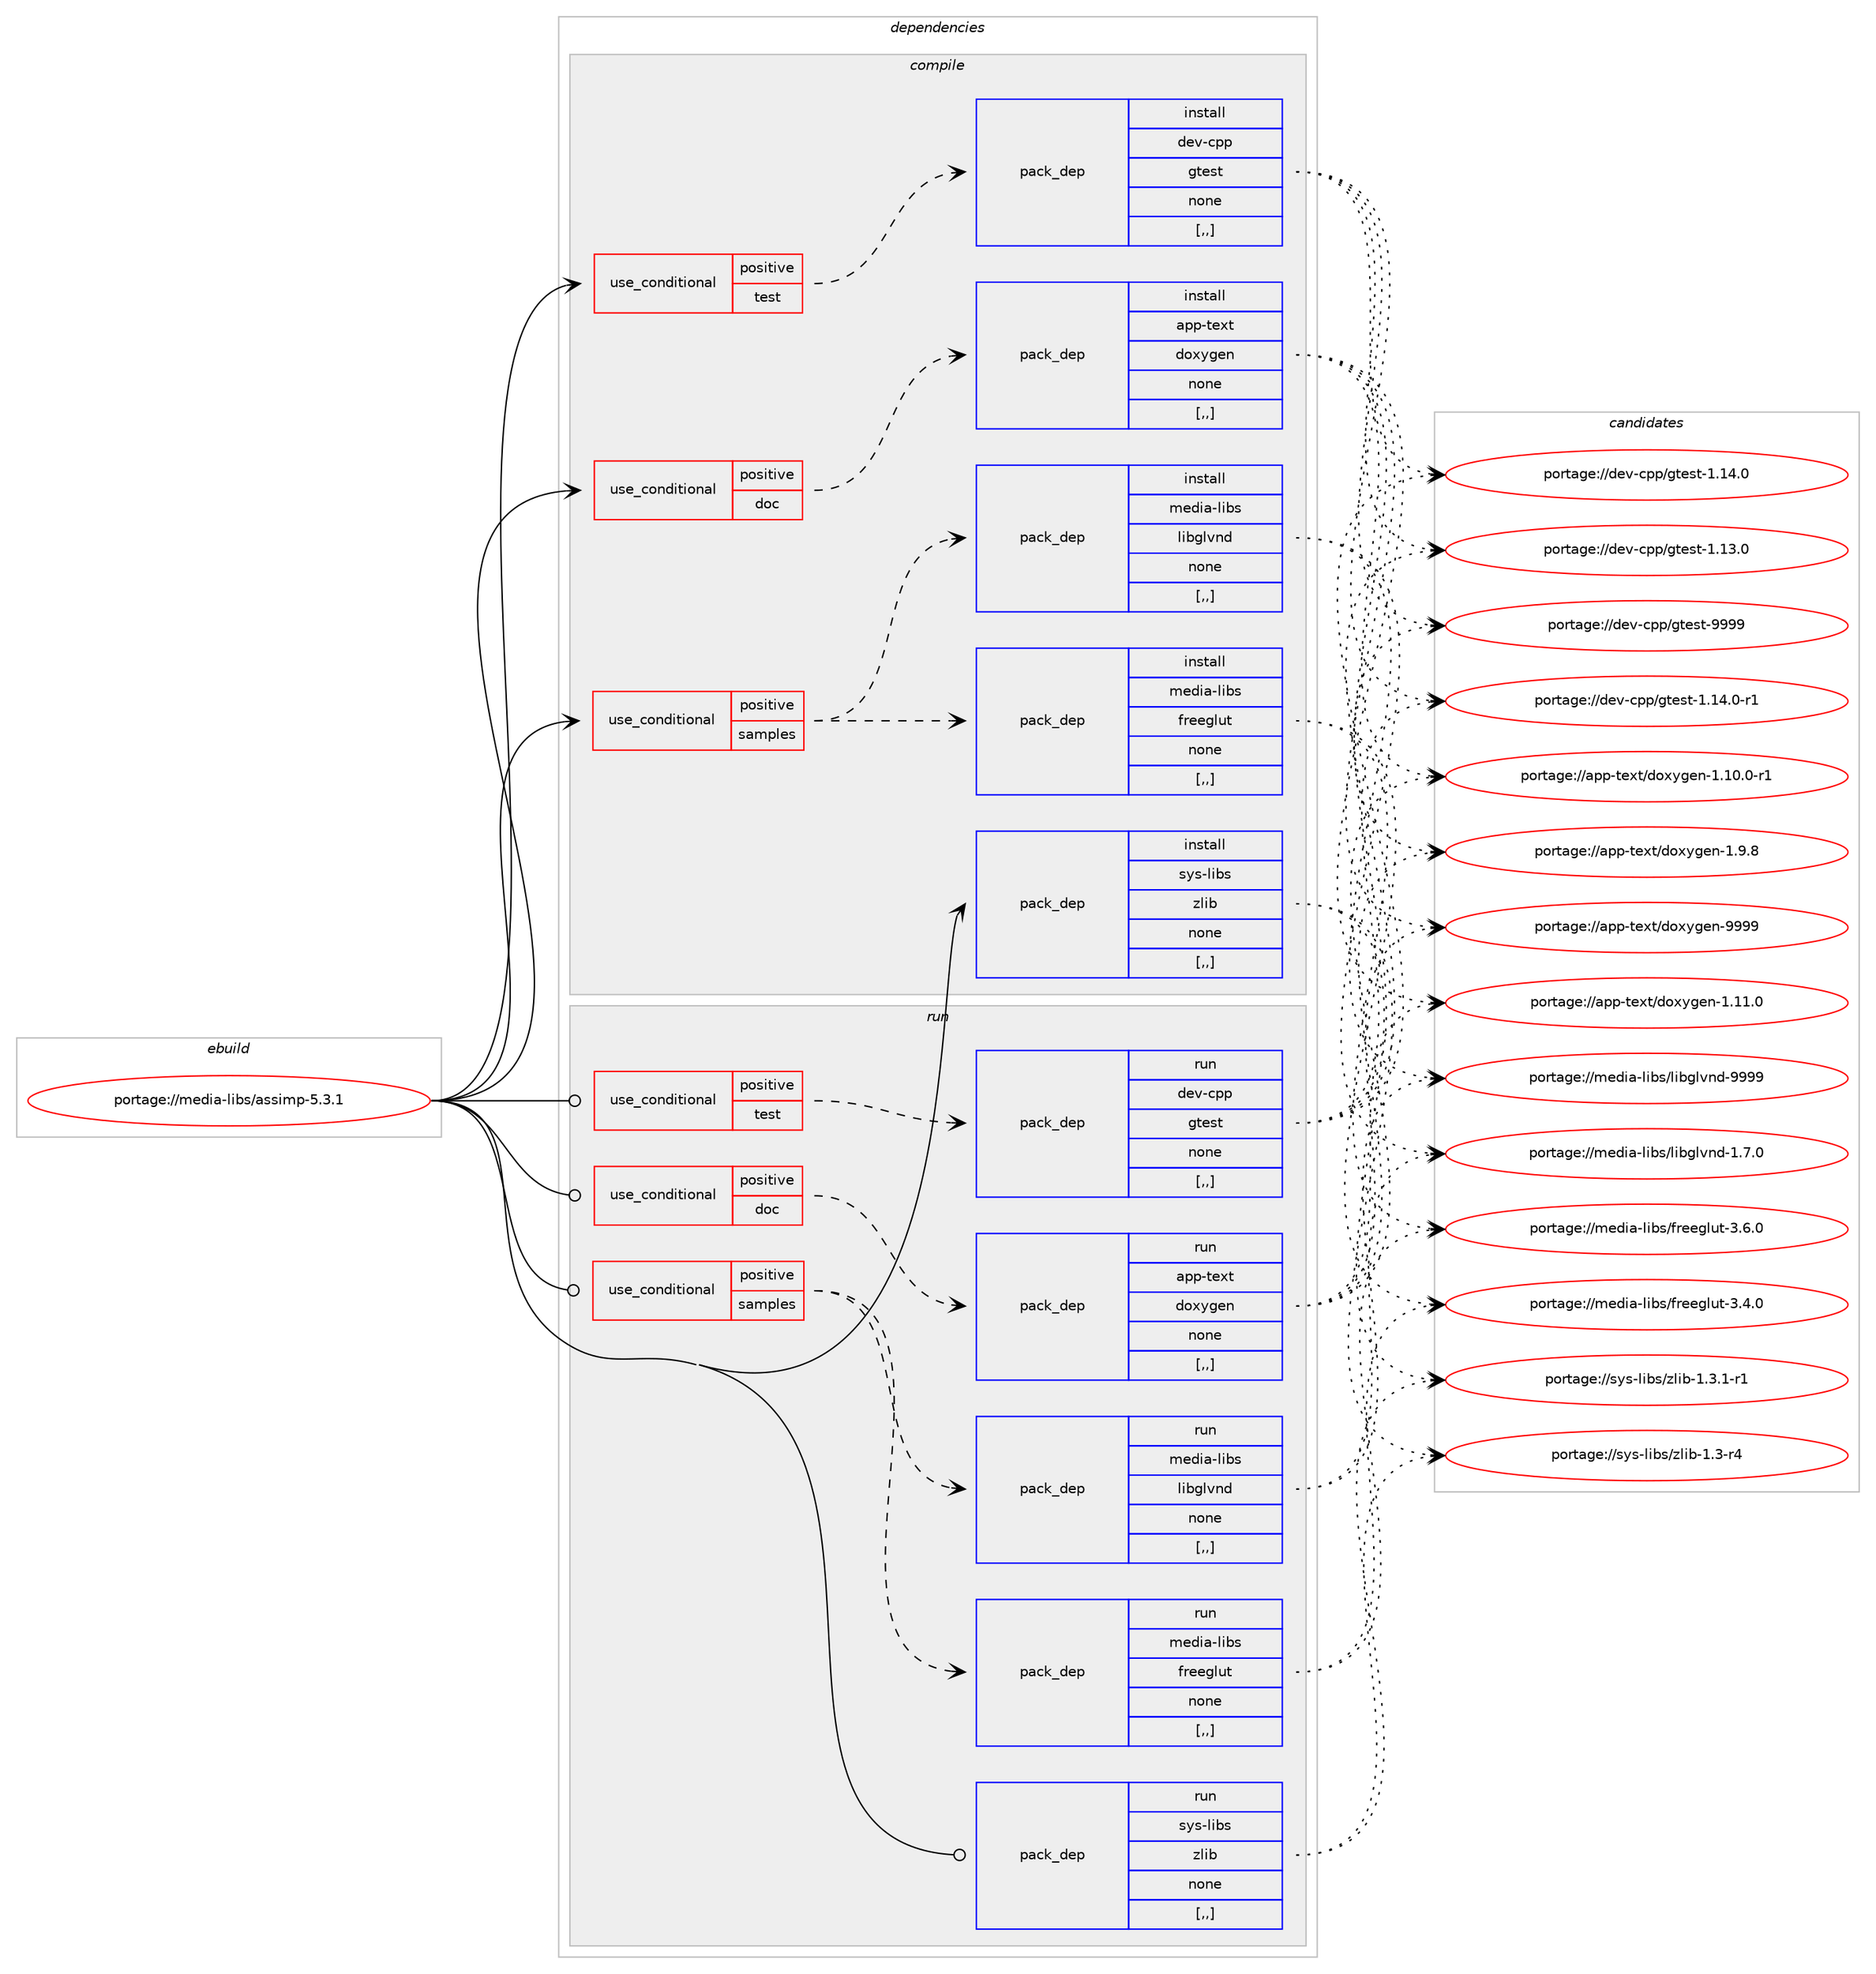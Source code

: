 digraph prolog {

# *************
# Graph options
# *************

newrank=true;
concentrate=true;
compound=true;
graph [rankdir=LR,fontname=Helvetica,fontsize=10,ranksep=1.5];#, ranksep=2.5, nodesep=0.2];
edge  [arrowhead=vee];
node  [fontname=Helvetica,fontsize=10];

# **********
# The ebuild
# **********

subgraph cluster_leftcol {
color=gray;
label=<<i>ebuild</i>>;
id [label="portage://media-libs/assimp-5.3.1", color=red, width=4, href="../media-libs/assimp-5.3.1.svg"];
}

# ****************
# The dependencies
# ****************

subgraph cluster_midcol {
color=gray;
label=<<i>dependencies</i>>;
subgraph cluster_compile {
fillcolor="#eeeeee";
style=filled;
label=<<i>compile</i>>;
subgraph cond74347 {
dependency295683 [label=<<TABLE BORDER="0" CELLBORDER="1" CELLSPACING="0" CELLPADDING="4"><TR><TD ROWSPAN="3" CELLPADDING="10">use_conditional</TD></TR><TR><TD>positive</TD></TR><TR><TD>doc</TD></TR></TABLE>>, shape=none, color=red];
subgraph pack218982 {
dependency295684 [label=<<TABLE BORDER="0" CELLBORDER="1" CELLSPACING="0" CELLPADDING="4" WIDTH="220"><TR><TD ROWSPAN="6" CELLPADDING="30">pack_dep</TD></TR><TR><TD WIDTH="110">install</TD></TR><TR><TD>app-text</TD></TR><TR><TD>doxygen</TD></TR><TR><TD>none</TD></TR><TR><TD>[,,]</TD></TR></TABLE>>, shape=none, color=blue];
}
dependency295683:e -> dependency295684:w [weight=20,style="dashed",arrowhead="vee"];
}
id:e -> dependency295683:w [weight=20,style="solid",arrowhead="vee"];
subgraph cond74348 {
dependency295685 [label=<<TABLE BORDER="0" CELLBORDER="1" CELLSPACING="0" CELLPADDING="4"><TR><TD ROWSPAN="3" CELLPADDING="10">use_conditional</TD></TR><TR><TD>positive</TD></TR><TR><TD>samples</TD></TR></TABLE>>, shape=none, color=red];
subgraph pack218983 {
dependency295686 [label=<<TABLE BORDER="0" CELLBORDER="1" CELLSPACING="0" CELLPADDING="4" WIDTH="220"><TR><TD ROWSPAN="6" CELLPADDING="30">pack_dep</TD></TR><TR><TD WIDTH="110">install</TD></TR><TR><TD>media-libs</TD></TR><TR><TD>freeglut</TD></TR><TR><TD>none</TD></TR><TR><TD>[,,]</TD></TR></TABLE>>, shape=none, color=blue];
}
dependency295685:e -> dependency295686:w [weight=20,style="dashed",arrowhead="vee"];
subgraph pack218984 {
dependency295687 [label=<<TABLE BORDER="0" CELLBORDER="1" CELLSPACING="0" CELLPADDING="4" WIDTH="220"><TR><TD ROWSPAN="6" CELLPADDING="30">pack_dep</TD></TR><TR><TD WIDTH="110">install</TD></TR><TR><TD>media-libs</TD></TR><TR><TD>libglvnd</TD></TR><TR><TD>none</TD></TR><TR><TD>[,,]</TD></TR></TABLE>>, shape=none, color=blue];
}
dependency295685:e -> dependency295687:w [weight=20,style="dashed",arrowhead="vee"];
}
id:e -> dependency295685:w [weight=20,style="solid",arrowhead="vee"];
subgraph cond74349 {
dependency295688 [label=<<TABLE BORDER="0" CELLBORDER="1" CELLSPACING="0" CELLPADDING="4"><TR><TD ROWSPAN="3" CELLPADDING="10">use_conditional</TD></TR><TR><TD>positive</TD></TR><TR><TD>test</TD></TR></TABLE>>, shape=none, color=red];
subgraph pack218985 {
dependency295689 [label=<<TABLE BORDER="0" CELLBORDER="1" CELLSPACING="0" CELLPADDING="4" WIDTH="220"><TR><TD ROWSPAN="6" CELLPADDING="30">pack_dep</TD></TR><TR><TD WIDTH="110">install</TD></TR><TR><TD>dev-cpp</TD></TR><TR><TD>gtest</TD></TR><TR><TD>none</TD></TR><TR><TD>[,,]</TD></TR></TABLE>>, shape=none, color=blue];
}
dependency295688:e -> dependency295689:w [weight=20,style="dashed",arrowhead="vee"];
}
id:e -> dependency295688:w [weight=20,style="solid",arrowhead="vee"];
subgraph pack218986 {
dependency295690 [label=<<TABLE BORDER="0" CELLBORDER="1" CELLSPACING="0" CELLPADDING="4" WIDTH="220"><TR><TD ROWSPAN="6" CELLPADDING="30">pack_dep</TD></TR><TR><TD WIDTH="110">install</TD></TR><TR><TD>sys-libs</TD></TR><TR><TD>zlib</TD></TR><TR><TD>none</TD></TR><TR><TD>[,,]</TD></TR></TABLE>>, shape=none, color=blue];
}
id:e -> dependency295690:w [weight=20,style="solid",arrowhead="vee"];
}
subgraph cluster_compileandrun {
fillcolor="#eeeeee";
style=filled;
label=<<i>compile and run</i>>;
}
subgraph cluster_run {
fillcolor="#eeeeee";
style=filled;
label=<<i>run</i>>;
subgraph cond74350 {
dependency295691 [label=<<TABLE BORDER="0" CELLBORDER="1" CELLSPACING="0" CELLPADDING="4"><TR><TD ROWSPAN="3" CELLPADDING="10">use_conditional</TD></TR><TR><TD>positive</TD></TR><TR><TD>doc</TD></TR></TABLE>>, shape=none, color=red];
subgraph pack218987 {
dependency295692 [label=<<TABLE BORDER="0" CELLBORDER="1" CELLSPACING="0" CELLPADDING="4" WIDTH="220"><TR><TD ROWSPAN="6" CELLPADDING="30">pack_dep</TD></TR><TR><TD WIDTH="110">run</TD></TR><TR><TD>app-text</TD></TR><TR><TD>doxygen</TD></TR><TR><TD>none</TD></TR><TR><TD>[,,]</TD></TR></TABLE>>, shape=none, color=blue];
}
dependency295691:e -> dependency295692:w [weight=20,style="dashed",arrowhead="vee"];
}
id:e -> dependency295691:w [weight=20,style="solid",arrowhead="odot"];
subgraph cond74351 {
dependency295693 [label=<<TABLE BORDER="0" CELLBORDER="1" CELLSPACING="0" CELLPADDING="4"><TR><TD ROWSPAN="3" CELLPADDING="10">use_conditional</TD></TR><TR><TD>positive</TD></TR><TR><TD>samples</TD></TR></TABLE>>, shape=none, color=red];
subgraph pack218988 {
dependency295694 [label=<<TABLE BORDER="0" CELLBORDER="1" CELLSPACING="0" CELLPADDING="4" WIDTH="220"><TR><TD ROWSPAN="6" CELLPADDING="30">pack_dep</TD></TR><TR><TD WIDTH="110">run</TD></TR><TR><TD>media-libs</TD></TR><TR><TD>freeglut</TD></TR><TR><TD>none</TD></TR><TR><TD>[,,]</TD></TR></TABLE>>, shape=none, color=blue];
}
dependency295693:e -> dependency295694:w [weight=20,style="dashed",arrowhead="vee"];
subgraph pack218989 {
dependency295695 [label=<<TABLE BORDER="0" CELLBORDER="1" CELLSPACING="0" CELLPADDING="4" WIDTH="220"><TR><TD ROWSPAN="6" CELLPADDING="30">pack_dep</TD></TR><TR><TD WIDTH="110">run</TD></TR><TR><TD>media-libs</TD></TR><TR><TD>libglvnd</TD></TR><TR><TD>none</TD></TR><TR><TD>[,,]</TD></TR></TABLE>>, shape=none, color=blue];
}
dependency295693:e -> dependency295695:w [weight=20,style="dashed",arrowhead="vee"];
}
id:e -> dependency295693:w [weight=20,style="solid",arrowhead="odot"];
subgraph cond74352 {
dependency295696 [label=<<TABLE BORDER="0" CELLBORDER="1" CELLSPACING="0" CELLPADDING="4"><TR><TD ROWSPAN="3" CELLPADDING="10">use_conditional</TD></TR><TR><TD>positive</TD></TR><TR><TD>test</TD></TR></TABLE>>, shape=none, color=red];
subgraph pack218990 {
dependency295697 [label=<<TABLE BORDER="0" CELLBORDER="1" CELLSPACING="0" CELLPADDING="4" WIDTH="220"><TR><TD ROWSPAN="6" CELLPADDING="30">pack_dep</TD></TR><TR><TD WIDTH="110">run</TD></TR><TR><TD>dev-cpp</TD></TR><TR><TD>gtest</TD></TR><TR><TD>none</TD></TR><TR><TD>[,,]</TD></TR></TABLE>>, shape=none, color=blue];
}
dependency295696:e -> dependency295697:w [weight=20,style="dashed",arrowhead="vee"];
}
id:e -> dependency295696:w [weight=20,style="solid",arrowhead="odot"];
subgraph pack218991 {
dependency295698 [label=<<TABLE BORDER="0" CELLBORDER="1" CELLSPACING="0" CELLPADDING="4" WIDTH="220"><TR><TD ROWSPAN="6" CELLPADDING="30">pack_dep</TD></TR><TR><TD WIDTH="110">run</TD></TR><TR><TD>sys-libs</TD></TR><TR><TD>zlib</TD></TR><TR><TD>none</TD></TR><TR><TD>[,,]</TD></TR></TABLE>>, shape=none, color=blue];
}
id:e -> dependency295698:w [weight=20,style="solid",arrowhead="odot"];
}
}

# **************
# The candidates
# **************

subgraph cluster_choices {
rank=same;
color=gray;
label=<<i>candidates</i>>;

subgraph choice218982 {
color=black;
nodesep=1;
choice9711211245116101120116471001111201211031011104557575757 [label="portage://app-text/doxygen-9999", color=red, width=4,href="../app-text/doxygen-9999.svg"];
choice97112112451161011201164710011112012110310111045494649494648 [label="portage://app-text/doxygen-1.11.0", color=red, width=4,href="../app-text/doxygen-1.11.0.svg"];
choice971121124511610112011647100111120121103101110454946494846484511449 [label="portage://app-text/doxygen-1.10.0-r1", color=red, width=4,href="../app-text/doxygen-1.10.0-r1.svg"];
choice971121124511610112011647100111120121103101110454946574656 [label="portage://app-text/doxygen-1.9.8", color=red, width=4,href="../app-text/doxygen-1.9.8.svg"];
dependency295684:e -> choice9711211245116101120116471001111201211031011104557575757:w [style=dotted,weight="100"];
dependency295684:e -> choice97112112451161011201164710011112012110310111045494649494648:w [style=dotted,weight="100"];
dependency295684:e -> choice971121124511610112011647100111120121103101110454946494846484511449:w [style=dotted,weight="100"];
dependency295684:e -> choice971121124511610112011647100111120121103101110454946574656:w [style=dotted,weight="100"];
}
subgraph choice218983 {
color=black;
nodesep=1;
choice10910110010597451081059811547102114101101103108117116455146544648 [label="portage://media-libs/freeglut-3.6.0", color=red, width=4,href="../media-libs/freeglut-3.6.0.svg"];
choice10910110010597451081059811547102114101101103108117116455146524648 [label="portage://media-libs/freeglut-3.4.0", color=red, width=4,href="../media-libs/freeglut-3.4.0.svg"];
dependency295686:e -> choice10910110010597451081059811547102114101101103108117116455146544648:w [style=dotted,weight="100"];
dependency295686:e -> choice10910110010597451081059811547102114101101103108117116455146524648:w [style=dotted,weight="100"];
}
subgraph choice218984 {
color=black;
nodesep=1;
choice10910110010597451081059811547108105981031081181101004557575757 [label="portage://media-libs/libglvnd-9999", color=red, width=4,href="../media-libs/libglvnd-9999.svg"];
choice1091011001059745108105981154710810598103108118110100454946554648 [label="portage://media-libs/libglvnd-1.7.0", color=red, width=4,href="../media-libs/libglvnd-1.7.0.svg"];
dependency295687:e -> choice10910110010597451081059811547108105981031081181101004557575757:w [style=dotted,weight="100"];
dependency295687:e -> choice1091011001059745108105981154710810598103108118110100454946554648:w [style=dotted,weight="100"];
}
subgraph choice218985 {
color=black;
nodesep=1;
choice1001011184599112112471031161011151164557575757 [label="portage://dev-cpp/gtest-9999", color=red, width=4,href="../dev-cpp/gtest-9999.svg"];
choice100101118459911211247103116101115116454946495246484511449 [label="portage://dev-cpp/gtest-1.14.0-r1", color=red, width=4,href="../dev-cpp/gtest-1.14.0-r1.svg"];
choice10010111845991121124710311610111511645494649524648 [label="portage://dev-cpp/gtest-1.14.0", color=red, width=4,href="../dev-cpp/gtest-1.14.0.svg"];
choice10010111845991121124710311610111511645494649514648 [label="portage://dev-cpp/gtest-1.13.0", color=red, width=4,href="../dev-cpp/gtest-1.13.0.svg"];
dependency295689:e -> choice1001011184599112112471031161011151164557575757:w [style=dotted,weight="100"];
dependency295689:e -> choice100101118459911211247103116101115116454946495246484511449:w [style=dotted,weight="100"];
dependency295689:e -> choice10010111845991121124710311610111511645494649524648:w [style=dotted,weight="100"];
dependency295689:e -> choice10010111845991121124710311610111511645494649514648:w [style=dotted,weight="100"];
}
subgraph choice218986 {
color=black;
nodesep=1;
choice115121115451081059811547122108105984549465146494511449 [label="portage://sys-libs/zlib-1.3.1-r1", color=red, width=4,href="../sys-libs/zlib-1.3.1-r1.svg"];
choice11512111545108105981154712210810598454946514511452 [label="portage://sys-libs/zlib-1.3-r4", color=red, width=4,href="../sys-libs/zlib-1.3-r4.svg"];
dependency295690:e -> choice115121115451081059811547122108105984549465146494511449:w [style=dotted,weight="100"];
dependency295690:e -> choice11512111545108105981154712210810598454946514511452:w [style=dotted,weight="100"];
}
subgraph choice218987 {
color=black;
nodesep=1;
choice9711211245116101120116471001111201211031011104557575757 [label="portage://app-text/doxygen-9999", color=red, width=4,href="../app-text/doxygen-9999.svg"];
choice97112112451161011201164710011112012110310111045494649494648 [label="portage://app-text/doxygen-1.11.0", color=red, width=4,href="../app-text/doxygen-1.11.0.svg"];
choice971121124511610112011647100111120121103101110454946494846484511449 [label="portage://app-text/doxygen-1.10.0-r1", color=red, width=4,href="../app-text/doxygen-1.10.0-r1.svg"];
choice971121124511610112011647100111120121103101110454946574656 [label="portage://app-text/doxygen-1.9.8", color=red, width=4,href="../app-text/doxygen-1.9.8.svg"];
dependency295692:e -> choice9711211245116101120116471001111201211031011104557575757:w [style=dotted,weight="100"];
dependency295692:e -> choice97112112451161011201164710011112012110310111045494649494648:w [style=dotted,weight="100"];
dependency295692:e -> choice971121124511610112011647100111120121103101110454946494846484511449:w [style=dotted,weight="100"];
dependency295692:e -> choice971121124511610112011647100111120121103101110454946574656:w [style=dotted,weight="100"];
}
subgraph choice218988 {
color=black;
nodesep=1;
choice10910110010597451081059811547102114101101103108117116455146544648 [label="portage://media-libs/freeglut-3.6.0", color=red, width=4,href="../media-libs/freeglut-3.6.0.svg"];
choice10910110010597451081059811547102114101101103108117116455146524648 [label="portage://media-libs/freeglut-3.4.0", color=red, width=4,href="../media-libs/freeglut-3.4.0.svg"];
dependency295694:e -> choice10910110010597451081059811547102114101101103108117116455146544648:w [style=dotted,weight="100"];
dependency295694:e -> choice10910110010597451081059811547102114101101103108117116455146524648:w [style=dotted,weight="100"];
}
subgraph choice218989 {
color=black;
nodesep=1;
choice10910110010597451081059811547108105981031081181101004557575757 [label="portage://media-libs/libglvnd-9999", color=red, width=4,href="../media-libs/libglvnd-9999.svg"];
choice1091011001059745108105981154710810598103108118110100454946554648 [label="portage://media-libs/libglvnd-1.7.0", color=red, width=4,href="../media-libs/libglvnd-1.7.0.svg"];
dependency295695:e -> choice10910110010597451081059811547108105981031081181101004557575757:w [style=dotted,weight="100"];
dependency295695:e -> choice1091011001059745108105981154710810598103108118110100454946554648:w [style=dotted,weight="100"];
}
subgraph choice218990 {
color=black;
nodesep=1;
choice1001011184599112112471031161011151164557575757 [label="portage://dev-cpp/gtest-9999", color=red, width=4,href="../dev-cpp/gtest-9999.svg"];
choice100101118459911211247103116101115116454946495246484511449 [label="portage://dev-cpp/gtest-1.14.0-r1", color=red, width=4,href="../dev-cpp/gtest-1.14.0-r1.svg"];
choice10010111845991121124710311610111511645494649524648 [label="portage://dev-cpp/gtest-1.14.0", color=red, width=4,href="../dev-cpp/gtest-1.14.0.svg"];
choice10010111845991121124710311610111511645494649514648 [label="portage://dev-cpp/gtest-1.13.0", color=red, width=4,href="../dev-cpp/gtest-1.13.0.svg"];
dependency295697:e -> choice1001011184599112112471031161011151164557575757:w [style=dotted,weight="100"];
dependency295697:e -> choice100101118459911211247103116101115116454946495246484511449:w [style=dotted,weight="100"];
dependency295697:e -> choice10010111845991121124710311610111511645494649524648:w [style=dotted,weight="100"];
dependency295697:e -> choice10010111845991121124710311610111511645494649514648:w [style=dotted,weight="100"];
}
subgraph choice218991 {
color=black;
nodesep=1;
choice115121115451081059811547122108105984549465146494511449 [label="portage://sys-libs/zlib-1.3.1-r1", color=red, width=4,href="../sys-libs/zlib-1.3.1-r1.svg"];
choice11512111545108105981154712210810598454946514511452 [label="portage://sys-libs/zlib-1.3-r4", color=red, width=4,href="../sys-libs/zlib-1.3-r4.svg"];
dependency295698:e -> choice115121115451081059811547122108105984549465146494511449:w [style=dotted,weight="100"];
dependency295698:e -> choice11512111545108105981154712210810598454946514511452:w [style=dotted,weight="100"];
}
}

}
